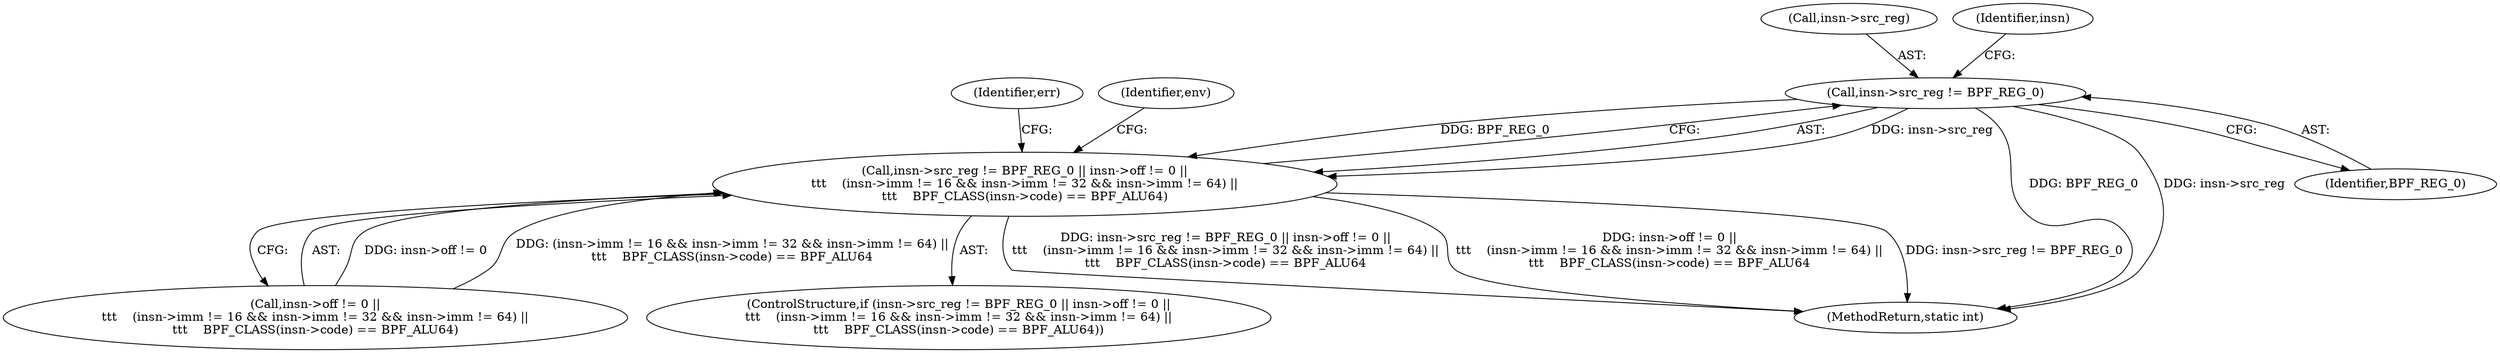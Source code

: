 digraph "0_linux_0c17d1d2c61936401f4702e1846e2c19b200f958_0@pointer" {
"1000178" [label="(Call,insn->src_reg != BPF_REG_0)"];
"1000177" [label="(Call,insn->src_reg != BPF_REG_0 || insn->off != 0 ||\n\t\t\t    (insn->imm != 16 && insn->imm != 32 && insn->imm != 64) ||\n\t\t\t    BPF_CLASS(insn->code) == BPF_ALU64)"];
"1000176" [label="(ControlStructure,if (insn->src_reg != BPF_REG_0 || insn->off != 0 ||\n\t\t\t    (insn->imm != 16 && insn->imm != 32 && insn->imm != 64) ||\n\t\t\t    BPF_CLASS(insn->code) == BPF_ALU64))"];
"1000179" [label="(Call,insn->src_reg)"];
"1000186" [label="(Identifier,insn)"];
"1000634" [label="(MethodReturn,static int)"];
"1000177" [label="(Call,insn->src_reg != BPF_REG_0 || insn->off != 0 ||\n\t\t\t    (insn->imm != 16 && insn->imm != 32 && insn->imm != 64) ||\n\t\t\t    BPF_CLASS(insn->code) == BPF_ALU64)"];
"1000183" [label="(Call,insn->off != 0 ||\n\t\t\t    (insn->imm != 16 && insn->imm != 32 && insn->imm != 64) ||\n\t\t\t    BPF_CLASS(insn->code) == BPF_ALU64)"];
"1000182" [label="(Identifier,BPF_REG_0)"];
"1000221" [label="(Identifier,err)"];
"1000215" [label="(Identifier,env)"];
"1000178" [label="(Call,insn->src_reg != BPF_REG_0)"];
"1000178" -> "1000177"  [label="AST: "];
"1000178" -> "1000182"  [label="CFG: "];
"1000179" -> "1000178"  [label="AST: "];
"1000182" -> "1000178"  [label="AST: "];
"1000186" -> "1000178"  [label="CFG: "];
"1000177" -> "1000178"  [label="CFG: "];
"1000178" -> "1000634"  [label="DDG: BPF_REG_0"];
"1000178" -> "1000634"  [label="DDG: insn->src_reg"];
"1000178" -> "1000177"  [label="DDG: insn->src_reg"];
"1000178" -> "1000177"  [label="DDG: BPF_REG_0"];
"1000177" -> "1000176"  [label="AST: "];
"1000177" -> "1000183"  [label="CFG: "];
"1000183" -> "1000177"  [label="AST: "];
"1000215" -> "1000177"  [label="CFG: "];
"1000221" -> "1000177"  [label="CFG: "];
"1000177" -> "1000634"  [label="DDG: insn->src_reg != BPF_REG_0"];
"1000177" -> "1000634"  [label="DDG: insn->src_reg != BPF_REG_0 || insn->off != 0 ||\n\t\t\t    (insn->imm != 16 && insn->imm != 32 && insn->imm != 64) ||\n\t\t\t    BPF_CLASS(insn->code) == BPF_ALU64"];
"1000177" -> "1000634"  [label="DDG: insn->off != 0 ||\n\t\t\t    (insn->imm != 16 && insn->imm != 32 && insn->imm != 64) ||\n\t\t\t    BPF_CLASS(insn->code) == BPF_ALU64"];
"1000183" -> "1000177"  [label="DDG: insn->off != 0"];
"1000183" -> "1000177"  [label="DDG: (insn->imm != 16 && insn->imm != 32 && insn->imm != 64) ||\n\t\t\t    BPF_CLASS(insn->code) == BPF_ALU64"];
}
